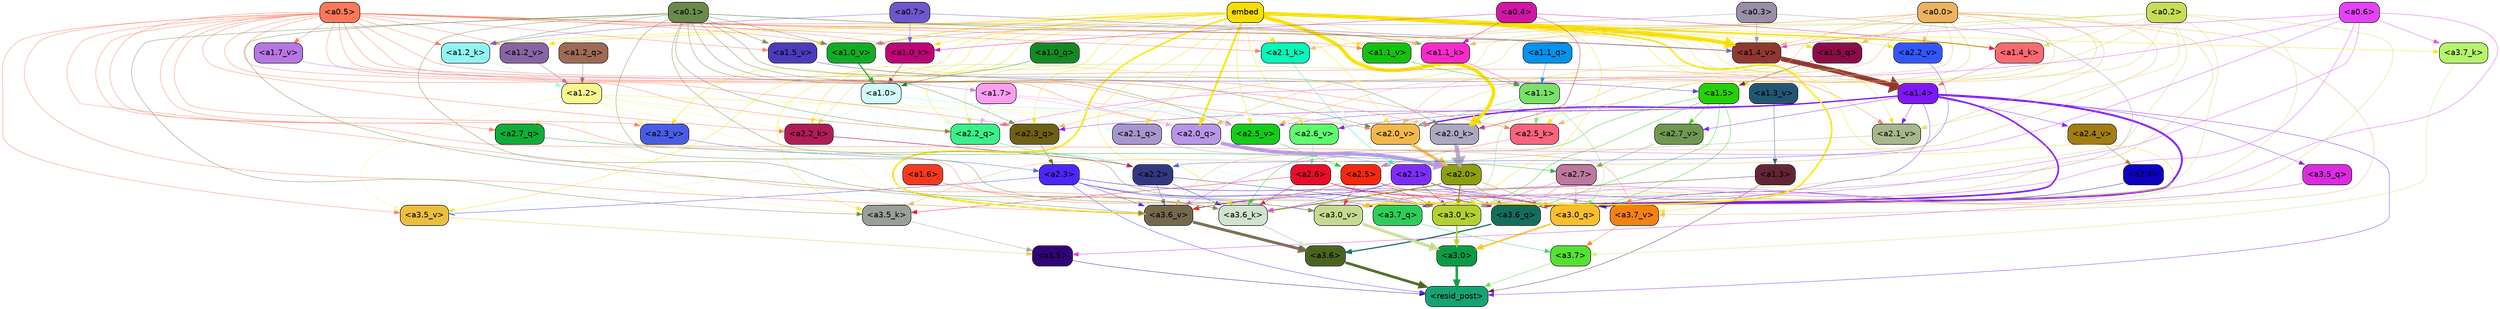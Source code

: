 strict digraph "" {
	graph [bgcolor=transparent,
		layout=dot,
		overlap=false,
		splines=true
	];
	"<a3.7>"	[color=black,
		fillcolor="#56e030",
		fontname=Helvetica,
		shape=box,
		style="filled, rounded"];
	"<resid_post>"	[color=black,
		fillcolor="#15a372",
		fontname=Helvetica,
		shape=box,
		style="filled, rounded"];
	"<a3.7>" -> "<resid_post>"	[color="#56e030",
		penwidth=0.6239100098609924];
	"<a3.6>"	[color=black,
		fillcolor="#496420",
		fontname=Helvetica,
		shape=box,
		style="filled, rounded"];
	"<a3.6>" -> "<resid_post>"	[color="#496420",
		penwidth=4.569062113761902];
	"<a3.5>"	[color=black,
		fillcolor="#310477",
		fontname=Helvetica,
		shape=box,
		style="filled, rounded"];
	"<a3.5>" -> "<resid_post>"	[color="#310477",
		penwidth=0.6];
	"<a3.0>"	[color=black,
		fillcolor="#099c44",
		fontname=Helvetica,
		shape=box,
		style="filled, rounded"];
	"<a3.0>" -> "<resid_post>"	[color="#099c44",
		penwidth=4.283544182777405];
	"<a2.3>"	[color=black,
		fillcolor="#4c26fd",
		fontname=Helvetica,
		shape=box,
		style="filled, rounded"];
	"<a2.3>" -> "<resid_post>"	[color="#4c26fd",
		penwidth=0.6];
	"<a3.7_q>"	[color=black,
		fillcolor="#2cce5b",
		fontname=Helvetica,
		shape=box,
		style="filled, rounded"];
	"<a2.3>" -> "<a3.7_q>"	[color="#4c26fd",
		penwidth=0.6];
	"<a3.6_q>"	[color=black,
		fillcolor="#136e5c",
		fontname=Helvetica,
		shape=box,
		style="filled, rounded"];
	"<a2.3>" -> "<a3.6_q>"	[color="#4c26fd",
		penwidth=0.6];
	"<a3.0_q>"	[color=black,
		fillcolor="#fdbe2c",
		fontname=Helvetica,
		shape=box,
		style="filled, rounded"];
	"<a2.3>" -> "<a3.0_q>"	[color="#4c26fd",
		penwidth=0.6];
	"<a3.0_k>"	[color=black,
		fillcolor="#b2d130",
		fontname=Helvetica,
		shape=box,
		style="filled, rounded"];
	"<a2.3>" -> "<a3.0_k>"	[color="#4c26fd",
		penwidth=0.6];
	"<a3.6_v>"	[color=black,
		fillcolor="#74684d",
		fontname=Helvetica,
		shape=box,
		style="filled, rounded"];
	"<a2.3>" -> "<a3.6_v>"	[color="#4c26fd",
		penwidth=0.6];
	"<a3.5_v>"	[color=black,
		fillcolor="#ebbe3c",
		fontname=Helvetica,
		shape=box,
		style="filled, rounded"];
	"<a2.3>" -> "<a3.5_v>"	[color="#4c26fd",
		penwidth=0.6];
	"<a3.0_v>"	[color=black,
		fillcolor="#c5da91",
		fontname=Helvetica,
		shape=box,
		style="filled, rounded"];
	"<a2.3>" -> "<a3.0_v>"	[color="#4c26fd",
		penwidth=0.6];
	"<a1.4>"	[color=black,
		fillcolor="#7f17fa",
		fontname=Helvetica,
		shape=box,
		style="filled, rounded"];
	"<a1.4>" -> "<resid_post>"	[color="#7f17fa",
		penwidth=0.6];
	"<a1.4>" -> "<a3.7_q>"	[color="#7f17fa",
		penwidth=0.6];
	"<a1.4>" -> "<a3.6_q>"	[color="#7f17fa",
		penwidth=2.7934007048606873];
	"<a3.5_q>"	[color=black,
		fillcolor="#db2be0",
		fontname=Helvetica,
		shape=box,
		style="filled, rounded"];
	"<a1.4>" -> "<a3.5_q>"	[color="#7f17fa",
		penwidth=0.6];
	"<a1.4>" -> "<a3.0_q>"	[color="#7f17fa",
		penwidth=3.340754985809326];
	"<a2.3_q>"	[color=black,
		fillcolor="#6e5f15",
		fontname=Helvetica,
		shape=box,
		style="filled, rounded"];
	"<a1.4>" -> "<a2.3_q>"	[color="#7f17fa",
		penwidth=0.6];
	"<a2.7_v>"	[color=black,
		fillcolor="#6e9851",
		fontname=Helvetica,
		shape=box,
		style="filled, rounded"];
	"<a1.4>" -> "<a2.7_v>"	[color="#7f17fa",
		penwidth=0.6];
	"<a2.6_v>"	[color=black,
		fillcolor="#5ffc6f",
		fontname=Helvetica,
		shape=box,
		style="filled, rounded"];
	"<a1.4>" -> "<a2.6_v>"	[color="#7f17fa",
		penwidth=0.6];
	"<a2.5_v>"	[color=black,
		fillcolor="#13cc1a",
		fontname=Helvetica,
		shape=box,
		style="filled, rounded"];
	"<a1.4>" -> "<a2.5_v>"	[color="#7f17fa",
		penwidth=0.6];
	"<a2.4_v>"	[color=black,
		fillcolor="#a17d14",
		fontname=Helvetica,
		shape=box,
		style="filled, rounded"];
	"<a1.4>" -> "<a2.4_v>"	[color="#7f17fa",
		penwidth=0.6];
	"<a2.1_v>"	[color=black,
		fillcolor="#a7b68b",
		fontname=Helvetica,
		shape=box,
		style="filled, rounded"];
	"<a1.4>" -> "<a2.1_v>"	[color="#7f17fa",
		penwidth=0.6];
	"<a2.0_v>"	[color=black,
		fillcolor="#f3b84c",
		fontname=Helvetica,
		shape=box,
		style="filled, rounded"];
	"<a1.4>" -> "<a2.0_v>"	[color="#7f17fa",
		penwidth=2.268759250640869];
	"<a1.3>"	[color=black,
		fillcolor="#632536",
		fontname=Helvetica,
		shape=box,
		style="filled, rounded"];
	"<a1.3>" -> "<resid_post>"	[color="#632536",
		penwidth=0.6];
	"<a1.3>" -> "<a3.6_v>"	[color="#632536",
		penwidth=0.6];
	"<a3.7_q>" -> "<a3.7>"	[color="#2cce5b",
		penwidth=0.6];
	"<a3.6_q>" -> "<a3.6>"	[color="#136e5c",
		penwidth=2.0347584784030914];
	"<a3.5_q>" -> "<a3.5>"	[color="#db2be0",
		penwidth=0.6];
	"<a3.0_q>" -> "<a3.0>"	[color="#fdbe2c",
		penwidth=2.8635367155075073];
	"<a3.7_k>"	[color=black,
		fillcolor="#b5f46b",
		fontname=Helvetica,
		shape=box,
		style="filled, rounded"];
	"<a3.7_k>" -> "<a3.7>"	[color="#b5f46b",
		penwidth=0.6];
	"<a3.6_k>"	[color=black,
		fillcolor="#d1e3cf",
		fontname=Helvetica,
		shape=box,
		style="filled, rounded"];
	"<a3.6_k>" -> "<a3.6>"	[color="#d1e3cf",
		penwidth=2.1760786175727844];
	"<a3.5_k>"	[color=black,
		fillcolor="#989e99",
		fontname=Helvetica,
		shape=box,
		style="filled, rounded"];
	"<a3.5_k>" -> "<a3.5>"	[color="#989e99",
		penwidth=0.6];
	"<a3.0_k>" -> "<a3.0>"	[color="#b2d130",
		penwidth=2.632905662059784];
	"<a3.7_v>"	[color=black,
		fillcolor="#f58114",
		fontname=Helvetica,
		shape=box,
		style="filled, rounded"];
	"<a3.7_v>" -> "<a3.7>"	[color="#f58114",
		penwidth=0.6];
	"<a3.6_v>" -> "<a3.6>"	[color="#74684d",
		penwidth=4.981305837631226];
	"<a3.5_v>" -> "<a3.5>"	[color="#ebbe3c",
		penwidth=0.6];
	"<a3.0_v>" -> "<a3.0>"	[color="#c5da91",
		penwidth=5.168330669403076];
	"<a2.7>"	[color=black,
		fillcolor="#bd789d",
		fontname=Helvetica,
		shape=box,
		style="filled, rounded"];
	"<a2.7>" -> "<a3.6_q>"	[color="#bd789d",
		penwidth=0.6];
	"<a2.7>" -> "<a3.0_q>"	[color="#bd789d",
		penwidth=0.6];
	"<a2.7>" -> "<a3.0_k>"	[color="#bd789d",
		penwidth=0.6];
	"<a2.6>"	[color=black,
		fillcolor="#ea0c2a",
		fontname=Helvetica,
		shape=box,
		style="filled, rounded"];
	"<a2.6>" -> "<a3.6_q>"	[color="#ea0c2a",
		penwidth=0.6];
	"<a2.6>" -> "<a3.0_q>"	[color="#ea0c2a",
		penwidth=0.6];
	"<a2.6>" -> "<a3.6_k>"	[color="#ea0c2a",
		penwidth=0.6];
	"<a2.6>" -> "<a3.5_k>"	[color="#ea0c2a",
		penwidth=0.6];
	"<a2.6>" -> "<a3.0_k>"	[color="#ea0c2a",
		penwidth=0.6];
	"<a2.1>"	[color=black,
		fillcolor="#7e2df9",
		fontname=Helvetica,
		shape=box,
		style="filled, rounded"];
	"<a2.1>" -> "<a3.6_q>"	[color="#7e2df9",
		penwidth=0.6];
	"<a2.1>" -> "<a3.0_q>"	[color="#7e2df9",
		penwidth=0.6];
	"<a2.1>" -> "<a3.6_k>"	[color="#7e2df9",
		penwidth=0.6];
	"<a2.1>" -> "<a3.0_k>"	[color="#7e2df9",
		penwidth=0.6];
	"<a2.1>" -> "<a3.7_v>"	[color="#7e2df9",
		penwidth=0.6];
	"<a2.1>" -> "<a3.6_v>"	[color="#7e2df9",
		penwidth=0.6];
	"<a2.0>"	[color=black,
		fillcolor="#8d9e11",
		fontname=Helvetica,
		shape=box,
		style="filled, rounded"];
	"<a2.0>" -> "<a3.6_q>"	[color="#8d9e11",
		penwidth=0.6];
	"<a2.0>" -> "<a3.0_q>"	[color="#8d9e11",
		penwidth=0.6];
	"<a2.0>" -> "<a3.6_k>"	[color="#8d9e11",
		penwidth=1.6382827460765839];
	"<a2.0>" -> "<a3.0_k>"	[color="#8d9e11",
		penwidth=2.161143198609352];
	"<a1.5>"	[color=black,
		fillcolor="#24d107",
		fontname=Helvetica,
		shape=box,
		style="filled, rounded"];
	"<a1.5>" -> "<a3.6_q>"	[color="#24d107",
		penwidth=0.6];
	"<a1.5>" -> "<a3.0_q>"	[color="#24d107",
		penwidth=0.6];
	"<a1.5>" -> "<a3.6_k>"	[color="#24d107",
		penwidth=0.6];
	"<a1.5>" -> "<a3.0_k>"	[color="#24d107",
		penwidth=0.6];
	"<a1.5>" -> "<a2.7_v>"	[color="#24d107",
		penwidth=0.6];
	"<a0.2>"	[color=black,
		fillcolor="#c6de55",
		fontname=Helvetica,
		shape=box,
		style="filled, rounded"];
	"<a0.2>" -> "<a3.6_q>"	[color="#c6de55",
		penwidth=0.6];
	"<a0.2>" -> "<a3.0_q>"	[color="#c6de55",
		penwidth=0.6];
	"<a0.2>" -> "<a3.6_k>"	[color="#c6de55",
		penwidth=0.6];
	"<a0.2>" -> "<a3.0_k>"	[color="#c6de55",
		penwidth=0.6];
	"<a2.2_q>"	[color=black,
		fillcolor="#39f189",
		fontname=Helvetica,
		shape=box,
		style="filled, rounded"];
	"<a0.2>" -> "<a2.2_q>"	[color="#c6de55",
		penwidth=0.6];
	"<a2.2_k>"	[color=black,
		fillcolor="#b11c55",
		fontname=Helvetica,
		shape=box,
		style="filled, rounded"];
	"<a0.2>" -> "<a2.2_k>"	[color="#c6de55",
		penwidth=0.6];
	"<a2.0_k>"	[color=black,
		fillcolor="#ada8c2",
		fontname=Helvetica,
		shape=box,
		style="filled, rounded"];
	"<a0.2>" -> "<a2.0_k>"	[color="#c6de55",
		penwidth=0.6];
	"<a0.2>" -> "<a2.1_v>"	[color="#c6de55",
		penwidth=0.6];
	"<a0.2>" -> "<a2.0_v>"	[color="#c6de55",
		penwidth=0.6];
	"<a1.4_k>"	[color=black,
		fillcolor="#fa6a70",
		fontname=Helvetica,
		shape=box,
		style="filled, rounded"];
	"<a0.2>" -> "<a1.4_k>"	[color="#c6de55",
		penwidth=0.6];
	"<a1.4_v>"	[color=black,
		fillcolor="#903731",
		fontname=Helvetica,
		shape=box,
		style="filled, rounded"];
	"<a0.2>" -> "<a1.4_v>"	[color="#c6de55",
		penwidth=0.6];
	"<a2.5>"	[color=black,
		fillcolor="#f4280f",
		fontname=Helvetica,
		shape=box,
		style="filled, rounded"];
	"<a2.5>" -> "<a3.0_q>"	[color="#f4280f",
		penwidth=0.6];
	"<a2.5>" -> "<a3.0_k>"	[color="#f4280f",
		penwidth=0.6];
	"<a2.5>" -> "<a3.6_v>"	[color="#f4280f",
		penwidth=0.6];
	"<a2.5>" -> "<a3.0_v>"	[color="#f4280f",
		penwidth=0.6];
	"<a2.4>"	[color=black,
		fillcolor="#0d00c4",
		fontname=Helvetica,
		shape=box,
		style="filled, rounded"];
	"<a2.4>" -> "<a3.0_q>"	[color="#0d00c4",
		penwidth=0.6];
	"<a1.1>"	[color=black,
		fillcolor="#79e169",
		fontname=Helvetica,
		shape=box,
		style="filled, rounded"];
	"<a1.1>" -> "<a3.0_q>"	[color="#79e169",
		penwidth=0.6];
	"<a1.1>" -> "<a3.0_k>"	[color="#79e169",
		penwidth=0.6];
	"<a2.5_k>"	[color=black,
		fillcolor="#fc637d",
		fontname=Helvetica,
		shape=box,
		style="filled, rounded"];
	"<a1.1>" -> "<a2.5_k>"	[color="#79e169",
		penwidth=0.6];
	"<a1.1>" -> "<a2.0_k>"	[color="#79e169",
		penwidth=0.6];
	"<a1.1>" -> "<a2.0_v>"	[color="#79e169",
		penwidth=0.6];
	"<a0.6>"	[color=black,
		fillcolor="#e442f9",
		fontname=Helvetica,
		shape=box,
		style="filled, rounded"];
	"<a0.6>" -> "<a3.7_k>"	[color="#e442f9",
		penwidth=0.6];
	"<a0.6>" -> "<a3.6_k>"	[color="#e442f9",
		penwidth=0.6];
	"<a0.6>" -> "<a3.0_k>"	[color="#e442f9",
		penwidth=0.6];
	"<a0.6>" -> "<a3.6_v>"	[color="#e442f9",
		penwidth=0.6];
	"<a0.6>" -> "<a3.0_v>"	[color="#e442f9",
		penwidth=0.6];
	"<a0.6>" -> "<a2.2_q>"	[color="#e442f9",
		penwidth=0.6];
	"<a0.6>" -> "<a1.4_v>"	[color="#e442f9",
		penwidth=0.6];
	embed	[color=black,
		fillcolor="#f6de02",
		fontname=Helvetica,
		shape=box,
		style="filled, rounded"];
	embed -> "<a3.7_k>"	[color="#f6de02",
		penwidth=0.6];
	embed -> "<a3.6_k>"	[color="#f6de02",
		penwidth=0.6];
	embed -> "<a3.5_k>"	[color="#f6de02",
		penwidth=0.6];
	embed -> "<a3.0_k>"	[color="#f6de02",
		penwidth=0.6];
	embed -> "<a3.7_v>"	[color="#f6de02",
		penwidth=0.6];
	embed -> "<a3.6_v>"	[color="#f6de02",
		penwidth=2.7825746536254883];
	embed -> "<a3.5_v>"	[color="#f6de02",
		penwidth=0.6];
	embed -> "<a3.0_v>"	[color="#f6de02",
		penwidth=2.6950180530548096];
	embed -> "<a2.3_q>"	[color="#f6de02",
		penwidth=0.6];
	embed -> "<a2.2_q>"	[color="#f6de02",
		penwidth=0.6];
	"<a2.1_q>"	[color=black,
		fillcolor="#a795ce",
		fontname=Helvetica,
		shape=box,
		style="filled, rounded"];
	embed -> "<a2.1_q>"	[color="#f6de02",
		penwidth=0.6];
	"<a2.0_q>"	[color=black,
		fillcolor="#b795e7",
		fontname=Helvetica,
		shape=box,
		style="filled, rounded"];
	embed -> "<a2.0_q>"	[color="#f6de02",
		penwidth=3.305941343307495];
	embed -> "<a2.5_k>"	[color="#f6de02",
		penwidth=0.6];
	embed -> "<a2.2_k>"	[color="#f6de02",
		penwidth=0.6698317527770996];
	"<a2.1_k>"	[color=black,
		fillcolor="#06f9ba",
		fontname=Helvetica,
		shape=box,
		style="filled, rounded"];
	embed -> "<a2.1_k>"	[color="#f6de02",
		penwidth=0.6];
	embed -> "<a2.0_k>"	[color="#f6de02",
		penwidth=6.12570995092392];
	embed -> "<a2.6_v>"	[color="#f6de02",
		penwidth=0.6];
	embed -> "<a2.5_v>"	[color="#f6de02",
		penwidth=0.6];
	"<a2.3_v>"	[color=black,
		fillcolor="#495de4",
		fontname=Helvetica,
		shape=box,
		style="filled, rounded"];
	embed -> "<a2.3_v>"	[color="#f6de02",
		penwidth=0.6];
	"<a2.2_v>"	[color=black,
		fillcolor="#3356fa",
		fontname=Helvetica,
		shape=box,
		style="filled, rounded"];
	embed -> "<a2.2_v>"	[color="#f6de02",
		penwidth=0.6];
	embed -> "<a2.1_v>"	[color="#f6de02",
		penwidth=0.6];
	embed -> "<a2.0_v>"	[color="#f6de02",
		penwidth=0.6];
	"<a1.5_q>"	[color=black,
		fillcolor="#8c0c47",
		fontname=Helvetica,
		shape=box,
		style="filled, rounded"];
	embed -> "<a1.5_q>"	[color="#f6de02",
		penwidth=0.6];
	embed -> "<a1.4_k>"	[color="#f6de02",
		penwidth=2.1858973503112793];
	"<a1.2_k>"	[color=black,
		fillcolor="#92f4f2",
		fontname=Helvetica,
		shape=box,
		style="filled, rounded"];
	embed -> "<a1.2_k>"	[color="#f6de02",
		penwidth=0.6];
	"<a1.1_k>"	[color=black,
		fillcolor="#f72bca",
		fontname=Helvetica,
		shape=box,
		style="filled, rounded"];
	embed -> "<a1.1_k>"	[color="#f6de02",
		penwidth=0.6];
	"<a1.0_k>"	[color=black,
		fillcolor="#c00376",
		fontname=Helvetica,
		shape=box,
		style="filled, rounded"];
	embed -> "<a1.0_k>"	[color="#f6de02",
		penwidth=0.6];
	"<a1.5_v>"	[color=black,
		fillcolor="#4c3bbd",
		fontname=Helvetica,
		shape=box,
		style="filled, rounded"];
	embed -> "<a1.5_v>"	[color="#f6de02",
		penwidth=0.6];
	embed -> "<a1.4_v>"	[color="#f6de02",
		penwidth=6.590077131986618];
	"<a1.3_v>"	[color=black,
		fillcolor="#235673",
		fontname=Helvetica,
		shape=box,
		style="filled, rounded"];
	embed -> "<a1.3_v>"	[color="#f6de02",
		penwidth=0.6];
	"<a1.2_v>"	[color=black,
		fillcolor="#8964a3",
		fontname=Helvetica,
		shape=box,
		style="filled, rounded"];
	embed -> "<a1.2_v>"	[color="#f6de02",
		penwidth=0.6];
	"<a1.1_v>"	[color=black,
		fillcolor="#13c110",
		fontname=Helvetica,
		shape=box,
		style="filled, rounded"];
	embed -> "<a1.1_v>"	[color="#f6de02",
		penwidth=0.6];
	"<a1.0_v>"	[color=black,
		fillcolor="#0fad26",
		fontname=Helvetica,
		shape=box,
		style="filled, rounded"];
	embed -> "<a1.0_v>"	[color="#f6de02",
		penwidth=1.2076449394226074];
	"<a2.2>"	[color=black,
		fillcolor="#32387f",
		fontname=Helvetica,
		shape=box,
		style="filled, rounded"];
	"<a2.2>" -> "<a3.6_k>"	[color="#32387f",
		penwidth=0.6];
	"<a2.2>" -> "<a3.0_k>"	[color="#32387f",
		penwidth=0.6];
	"<a2.2>" -> "<a3.6_v>"	[color="#32387f",
		penwidth=0.6];
	"<a1.6>"	[color=black,
		fillcolor="#f9391d",
		fontname=Helvetica,
		shape=box,
		style="filled, rounded"];
	"<a1.6>" -> "<a3.6_k>"	[color="#f9391d",
		penwidth=0.6];
	"<a1.2>"	[color=black,
		fillcolor="#f6f78c",
		fontname=Helvetica,
		shape=box,
		style="filled, rounded"];
	"<a1.2>" -> "<a3.6_k>"	[color="#f6f78c",
		penwidth=0.6];
	"<a1.2>" -> "<a3.5_k>"	[color="#f6f78c",
		penwidth=0.6];
	"<a1.2>" -> "<a3.0_k>"	[color="#f6f78c",
		penwidth=0.6];
	"<a1.2>" -> "<a3.5_v>"	[color="#f6f78c",
		penwidth=0.6];
	"<a2.7_q>"	[color=black,
		fillcolor="#0fac38",
		fontname=Helvetica,
		shape=box,
		style="filled, rounded"];
	"<a1.2>" -> "<a2.7_q>"	[color="#f6f78c",
		penwidth=0.6];
	"<a1.2>" -> "<a2.2_q>"	[color="#f6f78c",
		penwidth=0.6];
	"<a1.2>" -> "<a2.2_k>"	[color="#f6f78c",
		penwidth=0.6];
	"<a1.2>" -> "<a2.5_v>"	[color="#f6f78c",
		penwidth=0.6];
	"<a1.2>" -> "<a2.3_v>"	[color="#f6f78c",
		penwidth=0.6];
	"<a1.2>" -> "<a2.0_v>"	[color="#f6f78c",
		penwidth=0.6];
	"<a1.0>"	[color=black,
		fillcolor="#d1fafa",
		fontname=Helvetica,
		shape=box,
		style="filled, rounded"];
	"<a1.0>" -> "<a3.6_k>"	[color="#d1fafa",
		penwidth=0.6];
	"<a1.0>" -> "<a3.0_k>"	[color="#d1fafa",
		penwidth=0.6];
	"<a1.0>" -> "<a3.6_v>"	[color="#d1fafa",
		penwidth=0.6];
	"<a1.0>" -> "<a3.5_v>"	[color="#d1fafa",
		penwidth=0.6];
	"<a1.0>" -> "<a3.0_v>"	[color="#d1fafa",
		penwidth=0.6];
	"<a1.0>" -> "<a2.3_q>"	[color="#d1fafa",
		penwidth=0.6];
	"<a1.0>" -> "<a2.2_q>"	[color="#d1fafa",
		penwidth=0.6];
	"<a1.0>" -> "<a2.1_q>"	[color="#d1fafa",
		penwidth=0.6];
	"<a1.0>" -> "<a2.2_k>"	[color="#d1fafa",
		penwidth=0.6];
	"<a1.0>" -> "<a2.0_k>"	[color="#d1fafa",
		penwidth=0.6];
	"<a1.0>" -> "<a2.6_v>"	[color="#d1fafa",
		penwidth=0.6];
	"<a1.0>" -> "<a2.0_v>"	[color="#d1fafa",
		penwidth=1.2213096618652344];
	"<a0.5>"	[color=black,
		fillcolor="#fd785a",
		fontname=Helvetica,
		shape=box,
		style="filled, rounded"];
	"<a0.5>" -> "<a3.6_k>"	[color="#fd785a",
		penwidth=0.6];
	"<a0.5>" -> "<a3.7_v>"	[color="#fd785a",
		penwidth=0.6];
	"<a0.5>" -> "<a3.6_v>"	[color="#fd785a",
		penwidth=0.6];
	"<a0.5>" -> "<a3.5_v>"	[color="#fd785a",
		penwidth=0.6];
	"<a0.5>" -> "<a3.0_v>"	[color="#fd785a",
		penwidth=0.6];
	"<a0.5>" -> "<a2.7_q>"	[color="#fd785a",
		penwidth=0.6];
	"<a0.5>" -> "<a2.3_q>"	[color="#fd785a",
		penwidth=0.6];
	"<a0.5>" -> "<a2.2_q>"	[color="#fd785a",
		penwidth=0.6];
	"<a0.5>" -> "<a2.0_q>"	[color="#fd785a",
		penwidth=0.6];
	"<a0.5>" -> "<a2.5_k>"	[color="#fd785a",
		penwidth=0.6];
	"<a0.5>" -> "<a2.2_k>"	[color="#fd785a",
		penwidth=0.6];
	"<a0.5>" -> "<a2.1_k>"	[color="#fd785a",
		penwidth=0.6];
	"<a0.5>" -> "<a2.0_k>"	[color="#fd785a",
		penwidth=0.6900839805603027];
	"<a0.5>" -> "<a2.3_v>"	[color="#fd785a",
		penwidth=0.6];
	"<a0.5>" -> "<a2.1_v>"	[color="#fd785a",
		penwidth=0.6];
	"<a0.5>" -> "<a2.0_v>"	[color="#fd785a",
		penwidth=0.6];
	"<a0.5>" -> "<a1.2_k>"	[color="#fd785a",
		penwidth=0.6];
	"<a0.5>" -> "<a1.1_k>"	[color="#fd785a",
		penwidth=0.6];
	"<a0.5>" -> "<a1.0_k>"	[color="#fd785a",
		penwidth=0.6];
	"<a1.7_v>"	[color=black,
		fillcolor="#b676e4",
		fontname=Helvetica,
		shape=box,
		style="filled, rounded"];
	"<a0.5>" -> "<a1.7_v>"	[color="#fd785a",
		penwidth=0.6];
	"<a0.5>" -> "<a1.5_v>"	[color="#fd785a",
		penwidth=0.6];
	"<a0.5>" -> "<a1.4_v>"	[color="#fd785a",
		penwidth=0.9985027313232422];
	"<a0.5>" -> "<a1.2_v>"	[color="#fd785a",
		penwidth=0.6];
	"<a0.5>" -> "<a1.1_v>"	[color="#fd785a",
		penwidth=0.6];
	"<a0.5>" -> "<a1.0_v>"	[color="#fd785a",
		penwidth=0.6];
	"<a0.1>"	[color=black,
		fillcolor="#6a8a4b",
		fontname=Helvetica,
		shape=box,
		style="filled, rounded"];
	"<a0.1>" -> "<a3.6_k>"	[color="#6a8a4b",
		penwidth=0.6];
	"<a0.1>" -> "<a3.5_k>"	[color="#6a8a4b",
		penwidth=0.6];
	"<a0.1>" -> "<a3.0_k>"	[color="#6a8a4b",
		penwidth=0.6];
	"<a0.1>" -> "<a3.6_v>"	[color="#6a8a4b",
		penwidth=0.6];
	"<a0.1>" -> "<a3.0_v>"	[color="#6a8a4b",
		penwidth=0.6];
	"<a0.1>" -> "<a2.3_q>"	[color="#6a8a4b",
		penwidth=0.6];
	"<a0.1>" -> "<a2.2_q>"	[color="#6a8a4b",
		penwidth=0.6];
	"<a0.1>" -> "<a2.0_k>"	[color="#6a8a4b",
		penwidth=0.6];
	"<a0.1>" -> "<a2.5_v>"	[color="#6a8a4b",
		penwidth=0.6];
	"<a0.1>" -> "<a2.0_v>"	[color="#6a8a4b",
		penwidth=0.6];
	"<a0.1>" -> "<a1.2_k>"	[color="#6a8a4b",
		penwidth=0.6];
	"<a0.1>" -> "<a1.1_k>"	[color="#6a8a4b",
		penwidth=0.6];
	"<a0.1>" -> "<a1.5_v>"	[color="#6a8a4b",
		penwidth=0.6];
	"<a0.1>" -> "<a1.4_v>"	[color="#6a8a4b",
		penwidth=0.6];
	"<a0.1>" -> "<a1.0_v>"	[color="#6a8a4b",
		penwidth=0.6];
	"<a0.0>"	[color=black,
		fillcolor="#ecb25f",
		fontname=Helvetica,
		shape=box,
		style="filled, rounded"];
	"<a0.0>" -> "<a3.5_k>"	[color="#ecb25f",
		penwidth=0.6];
	"<a0.0>" -> "<a3.7_v>"	[color="#ecb25f",
		penwidth=0.6];
	"<a0.0>" -> "<a3.6_v>"	[color="#ecb25f",
		penwidth=0.6];
	"<a0.0>" -> "<a3.0_v>"	[color="#ecb25f",
		penwidth=0.6];
	"<a0.0>" -> "<a2.3_q>"	[color="#ecb25f",
		penwidth=0.6];
	"<a0.0>" -> "<a2.0_q>"	[color="#ecb25f",
		penwidth=0.6];
	"<a0.0>" -> "<a2.5_k>"	[color="#ecb25f",
		penwidth=0.6];
	"<a0.0>" -> "<a2.1_k>"	[color="#ecb25f",
		penwidth=0.6];
	"<a0.0>" -> "<a2.0_k>"	[color="#ecb25f",
		penwidth=0.6];
	"<a0.0>" -> "<a2.5_v>"	[color="#ecb25f",
		penwidth=0.6];
	"<a0.0>" -> "<a2.2_v>"	[color="#ecb25f",
		penwidth=0.6];
	"<a0.0>" -> "<a2.0_v>"	[color="#ecb25f",
		penwidth=0.6];
	"<a0.0>" -> "<a1.5_q>"	[color="#ecb25f",
		penwidth=0.6];
	"<a0.0>" -> "<a1.1_k>"	[color="#ecb25f",
		penwidth=0.6];
	"<a0.0>" -> "<a1.4_v>"	[color="#ecb25f",
		penwidth=0.6];
	"<a0.0>" -> "<a1.1_v>"	[color="#ecb25f",
		penwidth=0.6];
	"<a0.3>"	[color=black,
		fillcolor="#998ea8",
		fontname=Helvetica,
		shape=box,
		style="filled, rounded"];
	"<a0.3>" -> "<a3.0_k>"	[color="#998ea8",
		penwidth=0.6];
	"<a0.3>" -> "<a1.4_v>"	[color="#998ea8",
		penwidth=0.6];
	"<a0.3>" -> "<a1.0_v>"	[color="#998ea8",
		penwidth=0.6];
	"<a2.7_q>" -> "<a2.7>"	[color="#0fac38",
		penwidth=0.6];
	"<a2.3_q>" -> "<a2.3>"	[color="#6e5f15",
		penwidth=0.6];
	"<a2.2_q>" -> "<a2.2>"	[color="#39f189",
		penwidth=0.7553567886352539];
	"<a2.1_q>" -> "<a2.1>"	[color="#a795ce",
		penwidth=0.6];
	"<a2.0_q>" -> "<a2.0>"	[color="#b795e7",
		penwidth=6.256794691085815];
	"<a2.5_k>" -> "<a2.5>"	[color="#fc637d",
		penwidth=0.6];
	"<a2.2_k>" -> "<a2.2>"	[color="#b11c55",
		penwidth=0.8854708671569824];
	"<a2.1_k>" -> "<a2.1>"	[color="#06f9ba",
		penwidth=0.6];
	"<a2.0_k>" -> "<a2.0>"	[color="#ada8c2",
		penwidth=7.231504917144775];
	"<a2.7_v>" -> "<a2.7>"	[color="#6e9851",
		penwidth=0.6];
	"<a2.6_v>" -> "<a2.6>"	[color="#5ffc6f",
		penwidth=0.6];
	"<a2.5_v>" -> "<a2.5>"	[color="#13cc1a",
		penwidth=0.6];
	"<a2.4_v>" -> "<a2.4>"	[color="#a17d14",
		penwidth=0.6];
	"<a2.3_v>" -> "<a2.3>"	[color="#495de4",
		penwidth=0.6];
	"<a2.2_v>" -> "<a2.2>"	[color="#3356fa",
		penwidth=0.6];
	"<a2.1_v>" -> "<a2.1>"	[color="#a7b68b",
		penwidth=0.6];
	"<a2.0_v>" -> "<a2.0>"	[color="#f3b84c",
		penwidth=5.231471925973892];
	"<a1.7>"	[color=black,
		fillcolor="#f89eef",
		fontname=Helvetica,
		shape=box,
		style="filled, rounded"];
	"<a1.7>" -> "<a2.2_q>"	[color="#f89eef",
		penwidth=0.6];
	"<a1.7>" -> "<a2.0_q>"	[color="#f89eef",
		penwidth=0.6];
	"<a1.7>" -> "<a2.5_v>"	[color="#f89eef",
		penwidth=0.6];
	"<a0.4>"	[color=black,
		fillcolor="#d116a4",
		fontname=Helvetica,
		shape=box,
		style="filled, rounded"];
	"<a0.4>" -> "<a2.0_k>"	[color="#d116a4",
		penwidth=0.6];
	"<a0.4>" -> "<a1.4_k>"	[color="#d116a4",
		penwidth=0.6];
	"<a0.4>" -> "<a1.1_k>"	[color="#d116a4",
		penwidth=0.6];
	"<a0.4>" -> "<a1.0_k>"	[color="#d116a4",
		penwidth=0.6];
	"<a1.5_q>" -> "<a1.5>"	[color="#8c0c47",
		penwidth=0.6];
	"<a1.2_q>"	[color=black,
		fillcolor="#9d6a56",
		fontname=Helvetica,
		shape=box,
		style="filled, rounded"];
	"<a1.2_q>" -> "<a1.2>"	[color="#9d6a56",
		penwidth=0.6];
	"<a1.1_q>"	[color=black,
		fillcolor="#0293ed",
		fontname=Helvetica,
		shape=box,
		style="filled, rounded"];
	"<a1.1_q>" -> "<a1.1>"	[color="#0293ed",
		penwidth=0.6];
	"<a1.0_q>"	[color=black,
		fillcolor="#148a23",
		fontname=Helvetica,
		shape=box,
		style="filled, rounded"];
	"<a1.0_q>" -> "<a1.0>"	[color="#148a23",
		penwidth=0.6];
	"<a1.4_k>" -> "<a1.4>"	[color="#fa6a70",
		penwidth=0.6];
	"<a1.2_k>" -> "<a1.2>"	[color="#92f4f2",
		penwidth=0.6];
	"<a1.1_k>" -> "<a1.1>"	[color="#f72bca",
		penwidth=0.6];
	"<a1.0_k>" -> "<a1.0>"	[color="#c00376",
		penwidth=0.6];
	"<a1.7_v>" -> "<a1.7>"	[color="#b676e4",
		penwidth=0.6];
	"<a1.5_v>" -> "<a1.5>"	[color="#4c3bbd",
		penwidth=0.6];
	"<a1.4_v>" -> "<a1.4>"	[color="#903731",
		penwidth=8.36684274673462];
	"<a1.3_v>" -> "<a1.3>"	[color="#235673",
		penwidth=0.6];
	"<a1.2_v>" -> "<a1.2>"	[color="#8964a3",
		penwidth=0.6];
	"<a1.1_v>" -> "<a1.1>"	[color="#13c110",
		penwidth=0.6];
	"<a1.0_v>" -> "<a1.0>"	[color="#0fad26",
		penwidth=1.9665732383728027];
	"<a0.7>"	[color=black,
		fillcolor="#6f56ce",
		fontname=Helvetica,
		shape=box,
		style="filled, rounded"];
	"<a0.7>" -> "<a1.2_k>"	[color="#6f56ce",
		penwidth=0.6];
	"<a0.7>" -> "<a1.0_k>"	[color="#6f56ce",
		penwidth=0.6];
	"<a0.7>" -> "<a1.4_v>"	[color="#6f56ce",
		penwidth=0.6];
}
